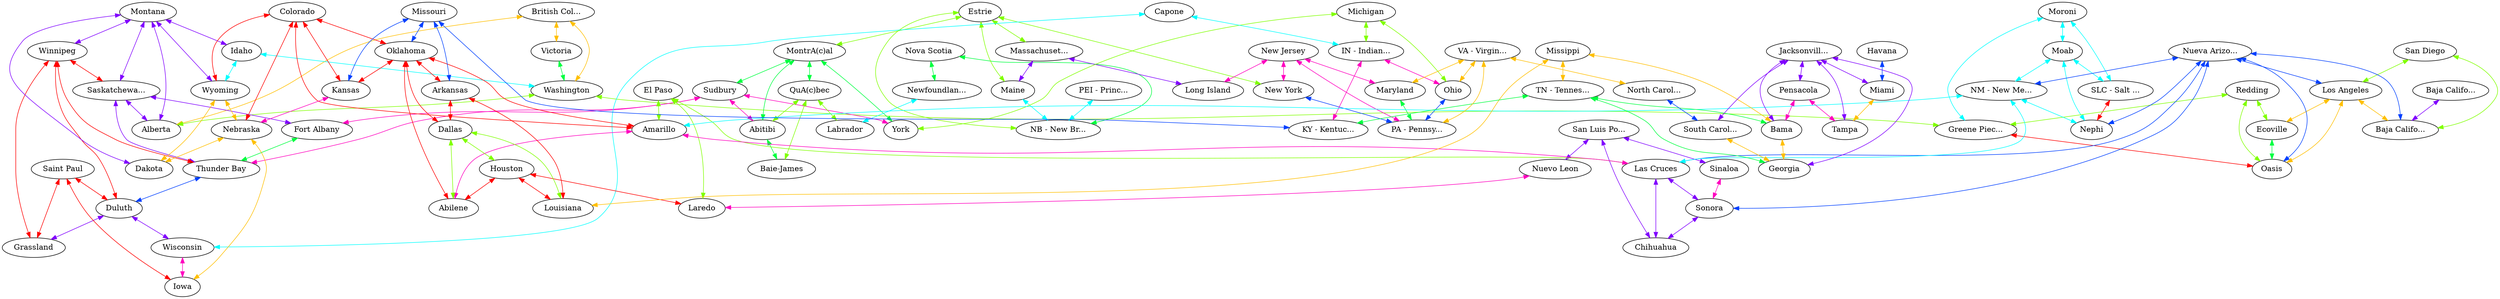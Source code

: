 graph x {
"British Columbia" [pos="1.44444444444444,-0.694444444444444",label="British Col..."]
"Victoria" [pos="0.833333333333333,-0.972222222222222",label="Victoria"]
"Washington" [pos="1.33333333333333,-1.23611111111111",label="Washington"]
"Alberta" [pos="2.26388888888889,-0.777777777777778",label="Alberta"]
"Saskatchewan" [pos="2.83333333333333,-0.680555555555556",label="Saskatchewa..."]
"Thunder Bay" [pos="4.40277777777778,-0.666666666666667",label="Thunder Bay"]
"Fort Albany" [pos="5.31944444444444,-0.680555555555556",label="Fort Albany"]
"Sudbury" [pos="5.69444444444444,-1.375",label="Sudbury"]
"York" [pos="6.125,-1.68055555555556",label="York"]
"Abitibi" [pos="6.125,-1.04166666666667",label="Abitibi"]
"Baie-James" [pos="6.56944444444444,-0.680555555555556",label="Baie-James"]
"QuA(c)bec" [pos="6.80555555555556,-0.986111111111111",label="QuA(c)bec"]
"MontrA(c)al" [pos="6.38888888888889,-1.45833333333333",label="MontrA(c)al"]
"Labrador" [pos="7.34722222222222,-0.472222222222222",label="Labrador"]
"Newfoundland" [pos="8.375,-1.18055555555556",label="Newfoundlan..."]
"Nova Scotia" [pos="7.72222222222222,-1.77777777777778",label="Nova Scotia"]
"NB - New Brunswick" [pos="7.38888888888889,-1.54166666666667",label="NB - New Br..."]
"PEI - Prince Edward Island" [pos="7.70833333333333,-1.18055555555556",label="PEI - Princ..."]
"Estrie" [pos="7.33333333333333,-1.05555555555556",label="Estrie"]
"Maine" [pos="7.02777777777778,-1.56944444444444",label="Maine"]
"Massachusetts" [pos="6.76388888888889,-1.80555555555556",label="Massachuset..."]
"Long Island" [pos="7.05555555555556,-2.26388888888889",label="Long Island"]
"New York" [pos="6.11111111111111,-1.98611111111111",label="New York"]
"PA - Pennsylvania" [pos="6.25,-2.31944444444444",label="PA - Pennsy..."]
"Ohio" [pos="5.51388888888889,-2.5",label="Ohio"]
"New Jersey" [pos="6.76388888888889,-2.55555555555556",label="New Jersey"]
"Maryland" [pos="6.41666666666667,-2.68055555555556",label="Maryland"]
"IN - Indiana" [pos="5.13888888888889,-2.33333333333333",label="IN - Indian..."]
"Michigan" [pos="5.27777777777778,-1.72222222222222",label="Michigan"]
"Capone" [pos="4.80555555555556,-2.59722222222222",label="Capone"]
"Wisconsin" [pos="4.77777777777778,-1.79166666666667",label="Wisconsin"]
"Duluth" [pos="4.20833333333333,-1.48611111111111",label="Duluth"]
"Saint Paul" [pos="3.77777777777778,-1.61111111111111",label="Saint Paul"]
"Grassland" [pos="3.66666666666667,-1.33333333333333",label="Grassland"]
"Winnipeg" [pos="3.94444444444444,-0.861111111111111",label="Winnipeg"]
"Idaho" [pos="1.80555555555556,-1.41666666666667",label="Idaho"]
"Wyoming" [pos="2.88888888888889,-2",label="Wyoming"]
"Montana" [pos="2.22222222222222,-1.36111111111111",label="Montana"]
"Dakota" [pos="3.26388888888889,-1.58333333333333",label="Dakota"]
"Nebraska" [pos="3.59722222222222,-2.13888888888889",label="Nebraska"]
"Iowa" [pos="4.29166666666667,-2.31944444444444",label="Iowa"]
"Colorado" [pos="3.05555555555556,-2.48611111111111",label="Colorado"]
"Kansas" [pos="3.84722222222222,-2.68055555555556",label="Kansas"]
"Moroni" [pos="2.36111111111111,-2.13888888888889",label="Moroni"]
"Moab" [pos="2.51388888888889,-2.79166666666667",label="Moab"]
"SLC - Salt Lake City" [pos="2.13888888888889,-2.45833333333333",label="SLC - Salt ..."]
"Nephi" [pos="2.13888888888889,-2.94444444444444",label="Nephi"]
"Greene Piece" [pos="1.18055555555556,-1.76388888888889",label="Greene Piec..."]
"Redding" [pos="0.875,-2.375",label="Redding"]
"Oasis" [pos="1.34722222222222,-2.36111111111111",label="Oasis"]
"Ecoville" [pos="0.944444444444444,-2.83333333333333",label="Ecoville"]
"Los Angeles" [pos="1.11111111111111,-3.13888888888889",label="Los Angeles"]
"San Diego" [pos="1.27777777777778,-3.43055555555556",label="San Diego"]
"Baja California" [pos="1.34722222222222,-3.75",label="Baja Califo..."]
"Baja California Sur" [pos="1.94444444444444,-5.125",label="Baja Califo..."]
"Nueva Arizona" [pos="1.83333333333333,-3.625",label="Nueva Arizo..."]
"Sonora" [pos="2.02777777777778,-4.15277777777778",label="Sonora"]
"Sinaloa" [pos="2.48611111111111,-5.02777777777778",label="Sinaloa"]
"San Luis Potosi" [pos="2.95833333333333,-5.02777777777778",label="San Luis Po..."]
"Chihuahua" [pos="2.55555555555556,-3.93055555555556",label="Chihuahua"]
"Las Cruces" [pos="2.36111111111111,-3.59722222222222",label="Las Cruces"]
"El Paso" [pos="3.11111111111111,-3.73611111111111",label="El Paso"]
"Laredo" [pos="3.61111111111111,-4.30555555555556",label="Laredo"]
"Nuevo Leon" [pos="3.19444444444444,-4.51388888888889",label="Nuevo Leon"]
"NM - New Mexico" [pos="2.61111111111111,-3.26388888888889",label="NM - New Me..."]
"Amarillo" [pos="3.04166666666667,-3.25",label="Amarillo"]
"Oklahoma" [pos="3.91666666666667,-3.22222222222222",label="Oklahoma"]
"Abilene" [pos="3.5,-3.34722222222222",label="Abilene"]
"Houston" [pos="3.95833333333333,-4.06944444444444",label="Houston"]
"Louisiana" [pos="4.33333333333333,-3.70833333333333",label="Louisiana"]
"Dallas" [pos="3.98611111111111,-3.72222222222222",label="Dallas"]
"Arkansas" [pos="4.30555555555556,-3.33333333333333",label="Arkansas"]
"Missouri" [pos="4.36111111111111,-2.69444444444444",label="Missouri"]
"Missippi" [pos="4.76388888888889,-3.375",label="Missippi"]
"TN - Tennessee" [pos="5.22222222222222,-3.125",label="TN - Tennes..."]
"KY - Kentucky" [pos="5.43055555555556,-2.84722222222222",label="KY - Kentuc..."]
"Bama" [pos="5.06944444444444,-3.66666666666667",label="Bama"]
"Georgia" [pos="5.45833333333333,-3.41666666666667",label="Georgia"]
"South Carolina" [pos="5.90277777777778,-3.45833333333333",label="South Carol..."]
"North Carolina" [pos="6.44444444444444,-3.22222222222222",label="North Carol..."]
"VA - Virginia" [pos="6.15277777777778,-2.875",label="VA - Virgin..."]
"Jacksonville" [pos="5.66666666666667,-3.86111111111111",label="Jacksonvill..."]
"Pensacola" [pos="5.15277777777778,-3.95833333333333",label="Pensacola"]
"Tampa" [pos="5.58333333333333,-4.22222222222222",label="Tampa"]
"Miami" [pos="5.88888888888889,-4.69444444444444",label="Miami"]
"Havana" [pos="5.625,-5.25",label="Havana"]
"Missippi" -- "Louisiana" [dir="both",color="0.125,1,1"]
"Missippi" -- "TN - Tennessee" [dir="both",color="0.125,1,1"]
"Missippi" -- "Bama" [dir="both",color="0.125,1,1"]
"San Diego" -- "Los Angeles" [dir="both",color="0.25,1,1"]
"San Diego" -- "Baja California" [dir="both",color="0.25,1,1"]
"TN - Tennessee" -- "KY - Kentucky" [dir="both",color="0.375,1,1"]
"TN - Tennessee" -- "Bama" [dir="both",color="0.375,1,1"]
"TN - Tennessee" -- "Georgia" [dir="both",color="0.375,1,1"]
"Moroni" -- "Moab" [dir="both",color="0.5,1,1"]
"Moroni" -- "SLC - Salt Lake City" [dir="both",color="0.5,1,1"]
"Moroni" -- "Greene Piece" [dir="both",color="0.5,1,1"]
"Havana" -- "Miami" [dir="both",color="0.625,1,1"]
"Jacksonville" -- "Miami" [dir="both",color="0.75,1,1"]
"Jacksonville" -- "Pensacola" [dir="both",color="0.75,1,1"]
"Jacksonville" -- "Tampa" [dir="both",color="0.75,1,1"]
"Jacksonville" -- "Bama" [dir="both",color="0.75,1,1"]
"Jacksonville" -- "Georgia" [dir="both",color="0.75,1,1"]
"Jacksonville" -- "South Carolina" [dir="both",color="0.75,1,1"]
"Pensacola" -- "Tampa" [dir="both",color="0.875,1,1"]
"Pensacola" -- "Bama" [dir="both",color="0.875,1,1"]
"Colorado" -- "Amarillo" [dir="both",color="1,1,1"]
"Colorado" -- "Nebraska" [dir="both",color="1,1,1"]
"Colorado" -- "Oklahoma" [dir="both",color="1,1,1"]
"Colorado" -- "Wyoming" [dir="both",color="1,1,1"]
"Colorado" -- "Kansas" [dir="both",color="1,1,1"]
"British Columbia" -- "Victoria" [dir="both",color="0.125,1,1"]
"British Columbia" -- "Washington" [dir="both",color="0.125,1,1"]
"British Columbia" -- "Alberta" [dir="both",color="0.125,1,1"]
"Redding" -- "Oasis" [dir="both",color="0.25,1,1"]
"Redding" -- "Greene Piece" [dir="both",color="0.25,1,1"]
"Redding" -- "Ecoville" [dir="both",color="0.25,1,1"]
"Nova Scotia" -- "Newfoundland" [dir="both",color="0.375,1,1"]
"Nova Scotia" -- "NB - New Brunswick" [dir="both",color="0.375,1,1"]
"Newfoundland" -- "Labrador" [dir="both",color="0.5,1,1"]
"Missouri" -- "KY - Kentucky" [dir="both",color="0.625,1,1"]
"Missouri" -- "Oklahoma" [dir="both",color="0.625,1,1"]
"Missouri" -- "Arkansas" [dir="both",color="0.625,1,1"]
"Missouri" -- "Kansas" [dir="both",color="0.625,1,1"]
"Montana" -- "Saskatchewan" [dir="both",color="0.75,1,1"]
"Montana" -- "Wyoming" [dir="both",color="0.75,1,1"]
"Montana" -- "Idaho" [dir="both",color="0.75,1,1"]
"Montana" -- "Winnipeg" [dir="both",color="0.75,1,1"]
"Montana" -- "Alberta" [dir="both",color="0.75,1,1"]
"Montana" -- "Dakota" [dir="both",color="0.75,1,1"]
"New Jersey" -- "Long Island" [dir="both",color="0.875,1,1"]
"New Jersey" -- "New York" [dir="both",color="0.875,1,1"]
"New Jersey" -- "PA - Pennsylvania" [dir="both",color="0.875,1,1"]
"New Jersey" -- "Maryland" [dir="both",color="0.875,1,1"]
"Oklahoma" -- "Abilene" [dir="both",color="1,1,1"]
"Oklahoma" -- "Amarillo" [dir="both",color="1,1,1"]
"Oklahoma" -- "Arkansas" [dir="both",color="1,1,1"]
"Oklahoma" -- "Kansas" [dir="both",color="1,1,1"]
"Oklahoma" -- "Dallas" [dir="both",color="1,1,1"]
"VA - Virginia" -- "PA - Pennsylvania" [dir="both",color="0.125,1,1"]
"VA - Virginia" -- "Maryland" [dir="both",color="0.125,1,1"]
"VA - Virginia" -- "Ohio" [dir="both",color="0.125,1,1"]
"VA - Virginia" -- "North Carolina" [dir="both",color="0.125,1,1"]
"Estrie" -- "Massachusetts" [dir="both",color="0.25,1,1"]
"Estrie" -- "MontrA(c)al" [dir="both",color="0.25,1,1"]
"Estrie" -- "NB - New Brunswick" [dir="both",color="0.25,1,1"]
"Estrie" -- "New York" [dir="both",color="0.25,1,1"]
"Estrie" -- "Maine" [dir="both",color="0.25,1,1"]
"Victoria" -- "Washington" [dir="both",color="0.375,1,1"]
"Capone" -- "IN - Indiana" [dir="both",color="0.5,1,1"]
"Capone" -- "Wisconsin" [dir="both",color="0.5,1,1"]
"North Carolina" -- "South Carolina" [dir="both",color="0.625,1,1"]
"San Luis Potosi" -- "Chihuahua" [dir="both",color="0.75,1,1"]
"San Luis Potosi" -- "Nuevo Leon" [dir="both",color="0.75,1,1"]
"San Luis Potosi" -- "Sinaloa" [dir="both",color="0.75,1,1"]
"Kansas" -- "Nebraska" [dir="both",color="0.875,1,1"]
"Winnipeg" -- "Saskatchewan" [dir="both",color="1,1,1"]
"Winnipeg" -- "Grassland" [dir="both",color="1,1,1"]
"Winnipeg" -- "Thunder Bay" [dir="both",color="1,1,1"]
"Winnipeg" -- "Duluth" [dir="both",color="1,1,1"]
"Miami" -- "Tampa" [dir="both",color="0.125,1,1"]
"El Paso" -- "Amarillo" [dir="both",color="0.25,1,1"]
"El Paso" -- "Laredo" [dir="both",color="0.25,1,1"]
"El Paso" -- "Las Cruces" [dir="both",color="0.25,1,1"]
"MontrA(c)al" -- "Abitibi" [dir="both",color="0.375,1,1"]
"MontrA(c)al" -- "Sudbury" [dir="both",color="0.375,1,1"]
"MontrA(c)al" -- "York" [dir="both",color="0.375,1,1"]
"MontrA(c)al" -- "QuA(c)bec" [dir="both",color="0.375,1,1"]
"Moab" -- "Nephi" [dir="both",color="0.5,1,1"]
"Moab" -- "NM - New Mexico" [dir="both",color="0.5,1,1"]
"Moab" -- "SLC - Salt Lake City" [dir="both",color="0.5,1,1"]
"Nueva Arizona" -- "Nephi" [dir="both",color="0.625,1,1"]
"Nueva Arizona" -- "NM - New Mexico" [dir="both",color="0.625,1,1"]
"Nueva Arizona" -- "Oasis" [dir="both",color="0.625,1,1"]
"Nueva Arizona" -- "Sonora" [dir="both",color="0.625,1,1"]
"Nueva Arizona" -- "Los Angeles" [dir="both",color="0.625,1,1"]
"Nueva Arizona" -- "Baja California" [dir="both",color="0.625,1,1"]
"Nueva Arizona" -- "Las Cruces" [dir="both",color="0.625,1,1"]
"Massachusetts" -- "Long Island" [dir="both",color="0.75,1,1"]
"Massachusetts" -- "Maine" [dir="both",color="0.75,1,1"]
"Sinaloa" -- "Sonora" [dir="both",color="0.875,1,1"]
"SLC - Salt Lake City" -- "Nephi" [dir="both",color="1,1,1"]
"Los Angeles" -- "Oasis" [dir="both",color="0.125,1,1"]
"Los Angeles" -- "Baja California" [dir="both",color="0.125,1,1"]
"Los Angeles" -- "Ecoville" [dir="both",color="0.125,1,1"]
"QuA(c)bec" -- "Abitibi" [dir="both",color="0.25,1,1"]
"QuA(c)bec" -- "Labrador" [dir="both",color="0.25,1,1"]
"QuA(c)bec" -- "Baie-James" [dir="both",color="0.25,1,1"]
"Ecoville" -- "Oasis" [dir="both",color="0.375,1,1"]
"Idaho" -- "Washington" [dir="both",color="0.5,1,1"]
"Idaho" -- "Wyoming" [dir="both",color="0.5,1,1"]
"New York" -- "PA - Pennsylvania" [dir="both",color="0.625,1,1"]
"Saskatchewan" -- "Thunder Bay" [dir="both",color="0.75,1,1"]
"Saskatchewan" -- "Fort Albany" [dir="both",color="0.75,1,1"]
"Saskatchewan" -- "Alberta" [dir="both",color="0.75,1,1"]
"Sudbury" -- "Abitibi" [dir="both",color="0.875,1,1"]
"Sudbury" -- "York" [dir="both",color="0.875,1,1"]
"Sudbury" -- "Thunder Bay" [dir="both",color="0.875,1,1"]
"Sudbury" -- "Fort Albany" [dir="both",color="0.875,1,1"]
"Arkansas" -- "Louisiana" [dir="both",color="1,1,1"]
"Arkansas" -- "Dallas" [dir="both",color="1,1,1"]
"Wyoming" -- "Nebraska" [dir="both",color="0.125,1,1"]
"Wyoming" -- "Dakota" [dir="both",color="0.125,1,1"]
"Michigan" -- "IN - Indiana" [dir="both",color="0.25,1,1"]
"Michigan" -- "York" [dir="both",color="0.25,1,1"]
"Michigan" -- "Ohio" [dir="both",color="0.25,1,1"]
"Fort Albany" -- "Thunder Bay" [dir="both",color="0.375,1,1"]
"NM - New Mexico" -- "Nephi" [dir="both",color="0.5,1,1"]
"NM - New Mexico" -- "Amarillo" [dir="both",color="0.5,1,1"]
"NM - New Mexico" -- "Las Cruces" [dir="both",color="0.5,1,1"]
"Thunder Bay" -- "Duluth" [dir="both",color="0.625,1,1"]
"Baja California Sur" -- "Baja California" [dir="both",color="0.75,1,1"]
"Amarillo" -- "Abilene" [dir="both",color="0.875,1,1"]
"Amarillo" -- "Las Cruces" [dir="both",color="0.875,1,1"]
"Saint Paul" -- "Grassland" [dir="both",color="1,1,1"]
"Saint Paul" -- "Iowa" [dir="both",color="1,1,1"]
"Saint Paul" -- "Duluth" [dir="both",color="1,1,1"]
"Nebraska" -- "Iowa" [dir="both",color="0.125,1,1"]
"Nebraska" -- "Dakota" [dir="both",color="0.125,1,1"]
"Washington" -- "Greene Piece" [dir="both",color="0.25,1,1"]
"Washington" -- "Alberta" [dir="both",color="0.25,1,1"]
"Maryland" -- "PA - Pennsylvania" [dir="both",color="0.375,1,1"]
"Las Cruces" -- "Chihuahua" [dir="both",color="0.75,1,1"]
"Las Cruces" -- "Sonora" [dir="both",color="0.75,1,1"]
"IN - Indiana" -- "KY - Kentucky" [dir="both",color="0.875,1,1"]
"IN - Indiana" -- "Ohio" [dir="both",color="0.875,1,1"]
"Greene Piece" -- "Oasis" [dir="both",color="1,1,1"]
"Bama" -- "Georgia" [dir="both",color="0.125,1,1"]
"Dallas" -- "Houston" [dir="both",color="0.25,1,1"]
"Dallas" -- "Abilene" [dir="both",color="0.25,1,1"]
"Dallas" -- "Louisiana" [dir="both",color="0.25,1,1"]
"Abitibi" -- "Baie-James" [dir="both",color="0.375,1,1"]
"Maine" -- "NB - New Brunswick" [dir="both",color="0.5,1,1"]
"Ohio" -- "PA - Pennsylvania" [dir="both",color="0.625,1,1"]
"Nuevo Leon" -- "Laredo" [dir="both",color="0.875,1,1"]
"Houston" -- "Abilene" [dir="both",color="1,1,1"]
"Houston" -- "Louisiana" [dir="both",color="1,1,1"]
"Houston" -- "Laredo" [dir="both",color="1,1,1"]
"Duluth" -- "Grassland" [dir="both",color="0.75,1,1"]
"Duluth" -- "Wisconsin" [dir="both",color="0.75,1,1"]
"PEI - Prince Edward Island" -- "NB - New Brunswick" [dir="both",color="0.5,1,1"]
"Sonora" -- "Chihuahua" [dir="both",color="0.75,1,1"]
"Wisconsin" -- "Iowa" [dir="both",color="0.875,1,1"]
"South Carolina" -- "Georgia" [dir="both",color="0.125,1,1"]
}
